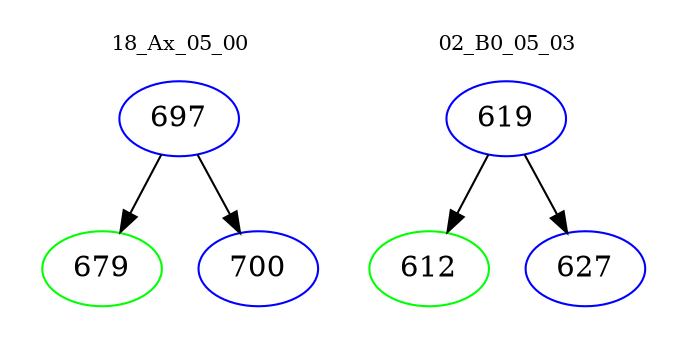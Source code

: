 digraph{
subgraph cluster_0 {
color = white
label = "18_Ax_05_00";
fontsize=10;
T0_697 [label="697", color="blue"]
T0_697 -> T0_679 [color="black"]
T0_679 [label="679", color="green"]
T0_697 -> T0_700 [color="black"]
T0_700 [label="700", color="blue"]
}
subgraph cluster_1 {
color = white
label = "02_B0_05_03";
fontsize=10;
T1_619 [label="619", color="blue"]
T1_619 -> T1_612 [color="black"]
T1_612 [label="612", color="green"]
T1_619 -> T1_627 [color="black"]
T1_627 [label="627", color="blue"]
}
}
